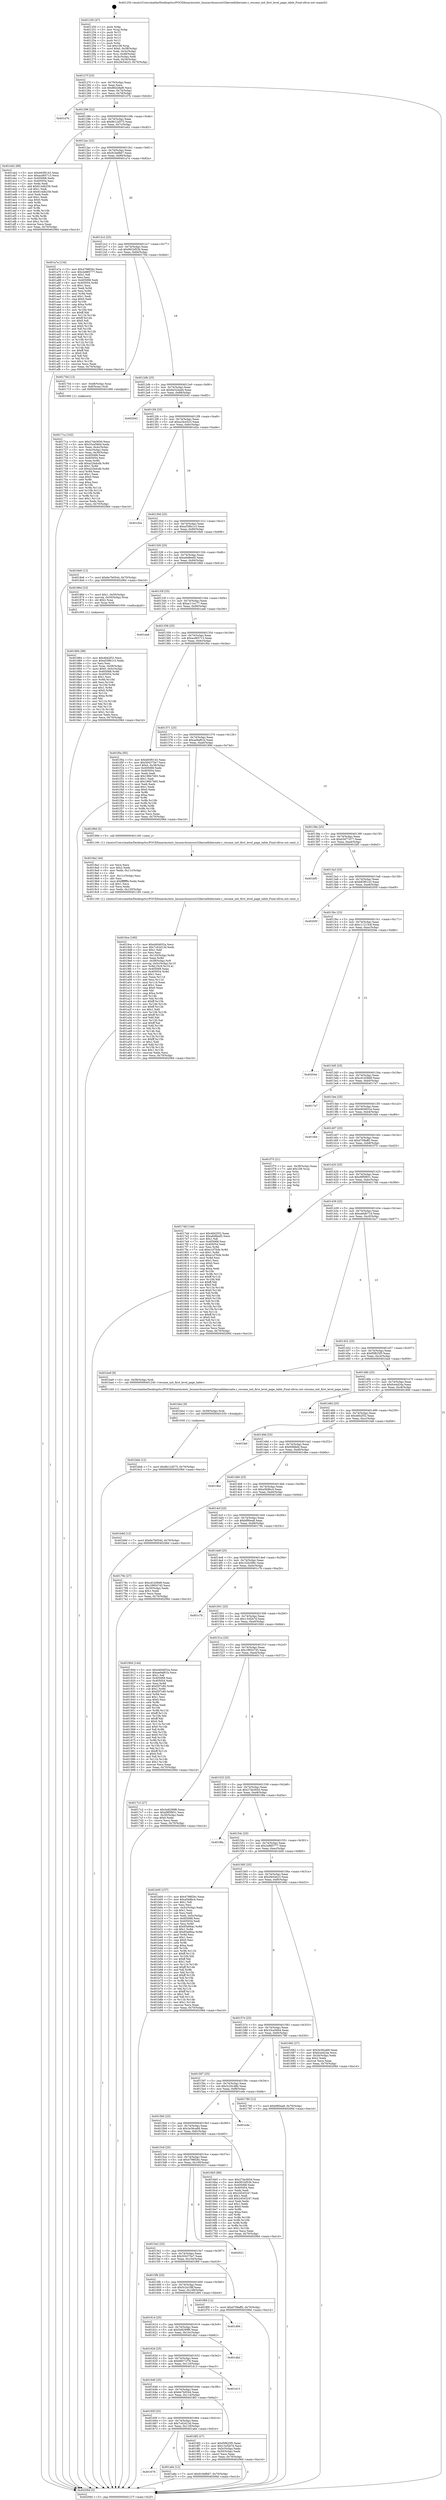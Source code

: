 digraph "0x401250" {
  label = "0x401250 (/mnt/c/Users/mathe/Desktop/tcc/POCII/binaries/extr_linuxarchunicore32kernelhibernate.c_resume_init_first_level_page_table_Final-ollvm.out::main(0))"
  labelloc = "t"
  node[shape=record]

  Entry [label="",width=0.3,height=0.3,shape=circle,fillcolor=black,style=filled]
  "0x40127f" [label="{
     0x40127f [23]\l
     | [instrs]\l
     &nbsp;&nbsp;0x40127f \<+3\>: mov -0x70(%rbp),%eax\l
     &nbsp;&nbsp;0x401282 \<+2\>: mov %eax,%ecx\l
     &nbsp;&nbsp;0x401284 \<+6\>: sub $0x86428af0,%ecx\l
     &nbsp;&nbsp;0x40128a \<+3\>: mov %eax,-0x74(%rbp)\l
     &nbsp;&nbsp;0x40128d \<+3\>: mov %ecx,-0x78(%rbp)\l
     &nbsp;&nbsp;0x401290 \<+6\>: je 0000000000401d7b \<main+0xb2b\>\l
  }"]
  "0x401d7b" [label="{
     0x401d7b\l
  }", style=dashed]
  "0x401296" [label="{
     0x401296 [22]\l
     | [instrs]\l
     &nbsp;&nbsp;0x401296 \<+5\>: jmp 000000000040129b \<main+0x4b\>\l
     &nbsp;&nbsp;0x40129b \<+3\>: mov -0x74(%rbp),%eax\l
     &nbsp;&nbsp;0x40129e \<+5\>: sub $0x8b12d575,%eax\l
     &nbsp;&nbsp;0x4012a3 \<+3\>: mov %eax,-0x7c(%rbp)\l
     &nbsp;&nbsp;0x4012a6 \<+6\>: je 0000000000401eb2 \<main+0xc62\>\l
  }"]
  Exit [label="",width=0.3,height=0.3,shape=circle,fillcolor=black,style=filled,peripheries=2]
  "0x401eb2" [label="{
     0x401eb2 [88]\l
     | [instrs]\l
     &nbsp;&nbsp;0x401eb2 \<+5\>: mov $0xb83f0143,%eax\l
     &nbsp;&nbsp;0x401eb7 \<+5\>: mov $0xacd65713,%ecx\l
     &nbsp;&nbsp;0x401ebc \<+7\>: mov 0x405068,%edx\l
     &nbsp;&nbsp;0x401ec3 \<+7\>: mov 0x405054,%esi\l
     &nbsp;&nbsp;0x401eca \<+2\>: mov %edx,%edi\l
     &nbsp;&nbsp;0x401ecc \<+6\>: add $0x614db258,%edi\l
     &nbsp;&nbsp;0x401ed2 \<+3\>: sub $0x1,%edi\l
     &nbsp;&nbsp;0x401ed5 \<+6\>: sub $0x614db258,%edi\l
     &nbsp;&nbsp;0x401edb \<+3\>: imul %edi,%edx\l
     &nbsp;&nbsp;0x401ede \<+3\>: and $0x1,%edx\l
     &nbsp;&nbsp;0x401ee1 \<+3\>: cmp $0x0,%edx\l
     &nbsp;&nbsp;0x401ee4 \<+4\>: sete %r8b\l
     &nbsp;&nbsp;0x401ee8 \<+3\>: cmp $0xa,%esi\l
     &nbsp;&nbsp;0x401eeb \<+4\>: setl %r9b\l
     &nbsp;&nbsp;0x401eef \<+3\>: mov %r8b,%r10b\l
     &nbsp;&nbsp;0x401ef2 \<+3\>: and %r9b,%r10b\l
     &nbsp;&nbsp;0x401ef5 \<+3\>: xor %r9b,%r8b\l
     &nbsp;&nbsp;0x401ef8 \<+3\>: or %r8b,%r10b\l
     &nbsp;&nbsp;0x401efb \<+4\>: test $0x1,%r10b\l
     &nbsp;&nbsp;0x401eff \<+3\>: cmovne %ecx,%eax\l
     &nbsp;&nbsp;0x401f02 \<+3\>: mov %eax,-0x70(%rbp)\l
     &nbsp;&nbsp;0x401f05 \<+5\>: jmp 000000000040206d \<main+0xe1d\>\l
  }"]
  "0x4012ac" [label="{
     0x4012ac [22]\l
     | [instrs]\l
     &nbsp;&nbsp;0x4012ac \<+5\>: jmp 00000000004012b1 \<main+0x61\>\l
     &nbsp;&nbsp;0x4012b1 \<+3\>: mov -0x74(%rbp),%eax\l
     &nbsp;&nbsp;0x4012b4 \<+5\>: sub $0x916efb67,%eax\l
     &nbsp;&nbsp;0x4012b9 \<+3\>: mov %eax,-0x80(%rbp)\l
     &nbsp;&nbsp;0x4012bc \<+6\>: je 0000000000401a7a \<main+0x82a\>\l
  }"]
  "0x401bbb" [label="{
     0x401bbb [12]\l
     | [instrs]\l
     &nbsp;&nbsp;0x401bbb \<+7\>: movl $0x8b12d575,-0x70(%rbp)\l
     &nbsp;&nbsp;0x401bc2 \<+5\>: jmp 000000000040206d \<main+0xe1d\>\l
  }"]
  "0x401a7a" [label="{
     0x401a7a [134]\l
     | [instrs]\l
     &nbsp;&nbsp;0x401a7a \<+5\>: mov $0x4798f26c,%eax\l
     &nbsp;&nbsp;0x401a7f \<+5\>: mov $0x2e885777,%ecx\l
     &nbsp;&nbsp;0x401a84 \<+2\>: mov $0x1,%dl\l
     &nbsp;&nbsp;0x401a86 \<+2\>: xor %esi,%esi\l
     &nbsp;&nbsp;0x401a88 \<+7\>: mov 0x405068,%edi\l
     &nbsp;&nbsp;0x401a8f \<+8\>: mov 0x405054,%r8d\l
     &nbsp;&nbsp;0x401a97 \<+3\>: sub $0x1,%esi\l
     &nbsp;&nbsp;0x401a9a \<+3\>: mov %edi,%r9d\l
     &nbsp;&nbsp;0x401a9d \<+3\>: add %esi,%r9d\l
     &nbsp;&nbsp;0x401aa0 \<+4\>: imul %r9d,%edi\l
     &nbsp;&nbsp;0x401aa4 \<+3\>: and $0x1,%edi\l
     &nbsp;&nbsp;0x401aa7 \<+3\>: cmp $0x0,%edi\l
     &nbsp;&nbsp;0x401aaa \<+4\>: sete %r10b\l
     &nbsp;&nbsp;0x401aae \<+4\>: cmp $0xa,%r8d\l
     &nbsp;&nbsp;0x401ab2 \<+4\>: setl %r11b\l
     &nbsp;&nbsp;0x401ab6 \<+3\>: mov %r10b,%bl\l
     &nbsp;&nbsp;0x401ab9 \<+3\>: xor $0xff,%bl\l
     &nbsp;&nbsp;0x401abc \<+3\>: mov %r11b,%r14b\l
     &nbsp;&nbsp;0x401abf \<+4\>: xor $0xff,%r14b\l
     &nbsp;&nbsp;0x401ac3 \<+3\>: xor $0x0,%dl\l
     &nbsp;&nbsp;0x401ac6 \<+3\>: mov %bl,%r15b\l
     &nbsp;&nbsp;0x401ac9 \<+4\>: and $0x0,%r15b\l
     &nbsp;&nbsp;0x401acd \<+3\>: and %dl,%r10b\l
     &nbsp;&nbsp;0x401ad0 \<+3\>: mov %r14b,%r12b\l
     &nbsp;&nbsp;0x401ad3 \<+4\>: and $0x0,%r12b\l
     &nbsp;&nbsp;0x401ad7 \<+3\>: and %dl,%r11b\l
     &nbsp;&nbsp;0x401ada \<+3\>: or %r10b,%r15b\l
     &nbsp;&nbsp;0x401add \<+3\>: or %r11b,%r12b\l
     &nbsp;&nbsp;0x401ae0 \<+3\>: xor %r12b,%r15b\l
     &nbsp;&nbsp;0x401ae3 \<+3\>: or %r14b,%bl\l
     &nbsp;&nbsp;0x401ae6 \<+3\>: xor $0xff,%bl\l
     &nbsp;&nbsp;0x401ae9 \<+3\>: or $0x0,%dl\l
     &nbsp;&nbsp;0x401aec \<+2\>: and %dl,%bl\l
     &nbsp;&nbsp;0x401aee \<+3\>: or %bl,%r15b\l
     &nbsp;&nbsp;0x401af1 \<+4\>: test $0x1,%r15b\l
     &nbsp;&nbsp;0x401af5 \<+3\>: cmovne %ecx,%eax\l
     &nbsp;&nbsp;0x401af8 \<+3\>: mov %eax,-0x70(%rbp)\l
     &nbsp;&nbsp;0x401afb \<+5\>: jmp 000000000040206d \<main+0xe1d\>\l
  }"]
  "0x4012c2" [label="{
     0x4012c2 [25]\l
     | [instrs]\l
     &nbsp;&nbsp;0x4012c2 \<+5\>: jmp 00000000004012c7 \<main+0x77\>\l
     &nbsp;&nbsp;0x4012c7 \<+3\>: mov -0x74(%rbp),%eax\l
     &nbsp;&nbsp;0x4012ca \<+5\>: sub $0x991bf53b,%eax\l
     &nbsp;&nbsp;0x4012cf \<+6\>: mov %eax,-0x84(%rbp)\l
     &nbsp;&nbsp;0x4012d5 \<+6\>: je 000000000040170d \<main+0x4bd\>\l
  }"]
  "0x401bb2" [label="{
     0x401bb2 [9]\l
     | [instrs]\l
     &nbsp;&nbsp;0x401bb2 \<+4\>: mov -0x58(%rbp),%rdi\l
     &nbsp;&nbsp;0x401bb6 \<+5\>: call 0000000000401030 \<free@plt\>\l
     | [calls]\l
     &nbsp;&nbsp;0x401030 \{1\} (unknown)\l
  }"]
  "0x40170d" [label="{
     0x40170d [13]\l
     | [instrs]\l
     &nbsp;&nbsp;0x40170d \<+4\>: mov -0x48(%rbp),%rax\l
     &nbsp;&nbsp;0x401711 \<+4\>: mov 0x8(%rax),%rdi\l
     &nbsp;&nbsp;0x401715 \<+5\>: call 0000000000401060 \<atoi@plt\>\l
     | [calls]\l
     &nbsp;&nbsp;0x401060 \{1\} (unknown)\l
  }"]
  "0x4012db" [label="{
     0x4012db [25]\l
     | [instrs]\l
     &nbsp;&nbsp;0x4012db \<+5\>: jmp 00000000004012e0 \<main+0x90\>\l
     &nbsp;&nbsp;0x4012e0 \<+3\>: mov -0x74(%rbp),%eax\l
     &nbsp;&nbsp;0x4012e3 \<+5\>: sub $0x9a324ad4,%eax\l
     &nbsp;&nbsp;0x4012e8 \<+6\>: mov %eax,-0x88(%rbp)\l
     &nbsp;&nbsp;0x4012ee \<+6\>: je 0000000000402042 \<main+0xdf2\>\l
  }"]
  "0x401678" [label="{
     0x401678\l
  }", style=dashed]
  "0x402042" [label="{
     0x402042\l
  }", style=dashed]
  "0x4012f4" [label="{
     0x4012f4 [25]\l
     | [instrs]\l
     &nbsp;&nbsp;0x4012f4 \<+5\>: jmp 00000000004012f9 \<main+0xa9\>\l
     &nbsp;&nbsp;0x4012f9 \<+3\>: mov -0x74(%rbp),%eax\l
     &nbsp;&nbsp;0x4012fc \<+5\>: sub $0xa24ce523,%eax\l
     &nbsp;&nbsp;0x401301 \<+6\>: mov %eax,-0x8c(%rbp)\l
     &nbsp;&nbsp;0x401307 \<+6\>: je 0000000000401d2e \<main+0xade\>\l
  }"]
  "0x401a6e" [label="{
     0x401a6e [12]\l
     | [instrs]\l
     &nbsp;&nbsp;0x401a6e \<+7\>: movl $0x916efb67,-0x70(%rbp)\l
     &nbsp;&nbsp;0x401a75 \<+5\>: jmp 000000000040206d \<main+0xe1d\>\l
  }"]
  "0x401d2e" [label="{
     0x401d2e\l
  }", style=dashed]
  "0x40130d" [label="{
     0x40130d [25]\l
     | [instrs]\l
     &nbsp;&nbsp;0x40130d \<+5\>: jmp 0000000000401312 \<main+0xc2\>\l
     &nbsp;&nbsp;0x401312 \<+3\>: mov -0x74(%rbp),%eax\l
     &nbsp;&nbsp;0x401315 \<+5\>: sub $0xa558b1c3,%eax\l
     &nbsp;&nbsp;0x40131a \<+6\>: mov %eax,-0x90(%rbp)\l
     &nbsp;&nbsp;0x401320 \<+6\>: je 00000000004018e6 \<main+0x696\>\l
  }"]
  "0x4019ce" [label="{
     0x4019ce [160]\l
     | [instrs]\l
     &nbsp;&nbsp;0x4019ce \<+5\>: mov $0xd404652a,%ecx\l
     &nbsp;&nbsp;0x4019d3 \<+5\>: mov $0x7c62d13d,%edx\l
     &nbsp;&nbsp;0x4019d8 \<+3\>: mov $0x1,%dil\l
     &nbsp;&nbsp;0x4019db \<+2\>: xor %esi,%esi\l
     &nbsp;&nbsp;0x4019dd \<+7\>: mov -0x120(%rbp),%r8d\l
     &nbsp;&nbsp;0x4019e4 \<+4\>: imul %eax,%r8d\l
     &nbsp;&nbsp;0x4019e8 \<+4\>: mov -0x58(%rbp),%r9\l
     &nbsp;&nbsp;0x4019ec \<+4\>: movslq -0x5c(%rbp),%r10\l
     &nbsp;&nbsp;0x4019f0 \<+4\>: mov %r8d,(%r9,%r10,4)\l
     &nbsp;&nbsp;0x4019f4 \<+7\>: mov 0x405068,%eax\l
     &nbsp;&nbsp;0x4019fb \<+8\>: mov 0x405054,%r8d\l
     &nbsp;&nbsp;0x401a03 \<+3\>: sub $0x1,%esi\l
     &nbsp;&nbsp;0x401a06 \<+3\>: mov %eax,%r11d\l
     &nbsp;&nbsp;0x401a09 \<+3\>: add %esi,%r11d\l
     &nbsp;&nbsp;0x401a0c \<+4\>: imul %r11d,%eax\l
     &nbsp;&nbsp;0x401a10 \<+3\>: and $0x1,%eax\l
     &nbsp;&nbsp;0x401a13 \<+3\>: cmp $0x0,%eax\l
     &nbsp;&nbsp;0x401a16 \<+3\>: sete %bl\l
     &nbsp;&nbsp;0x401a19 \<+4\>: cmp $0xa,%r8d\l
     &nbsp;&nbsp;0x401a1d \<+4\>: setl %r14b\l
     &nbsp;&nbsp;0x401a21 \<+3\>: mov %bl,%r15b\l
     &nbsp;&nbsp;0x401a24 \<+4\>: xor $0xff,%r15b\l
     &nbsp;&nbsp;0x401a28 \<+3\>: mov %r14b,%r12b\l
     &nbsp;&nbsp;0x401a2b \<+4\>: xor $0xff,%r12b\l
     &nbsp;&nbsp;0x401a2f \<+4\>: xor $0x1,%dil\l
     &nbsp;&nbsp;0x401a33 \<+3\>: mov %r15b,%r13b\l
     &nbsp;&nbsp;0x401a36 \<+4\>: and $0xff,%r13b\l
     &nbsp;&nbsp;0x401a3a \<+3\>: and %dil,%bl\l
     &nbsp;&nbsp;0x401a3d \<+3\>: mov %r12b,%al\l
     &nbsp;&nbsp;0x401a40 \<+2\>: and $0xff,%al\l
     &nbsp;&nbsp;0x401a42 \<+3\>: and %dil,%r14b\l
     &nbsp;&nbsp;0x401a45 \<+3\>: or %bl,%r13b\l
     &nbsp;&nbsp;0x401a48 \<+3\>: or %r14b,%al\l
     &nbsp;&nbsp;0x401a4b \<+3\>: xor %al,%r13b\l
     &nbsp;&nbsp;0x401a4e \<+3\>: or %r12b,%r15b\l
     &nbsp;&nbsp;0x401a51 \<+4\>: xor $0xff,%r15b\l
     &nbsp;&nbsp;0x401a55 \<+4\>: or $0x1,%dil\l
     &nbsp;&nbsp;0x401a59 \<+3\>: and %dil,%r15b\l
     &nbsp;&nbsp;0x401a5c \<+3\>: or %r15b,%r13b\l
     &nbsp;&nbsp;0x401a5f \<+4\>: test $0x1,%r13b\l
     &nbsp;&nbsp;0x401a63 \<+3\>: cmovne %edx,%ecx\l
     &nbsp;&nbsp;0x401a66 \<+3\>: mov %ecx,-0x70(%rbp)\l
     &nbsp;&nbsp;0x401a69 \<+5\>: jmp 000000000040206d \<main+0xe1d\>\l
  }"]
  "0x4018e6" [label="{
     0x4018e6 [12]\l
     | [instrs]\l
     &nbsp;&nbsp;0x4018e6 \<+7\>: movl $0x6e7b0544,-0x70(%rbp)\l
     &nbsp;&nbsp;0x4018ed \<+5\>: jmp 000000000040206d \<main+0xe1d\>\l
  }"]
  "0x401326" [label="{
     0x401326 [25]\l
     | [instrs]\l
     &nbsp;&nbsp;0x401326 \<+5\>: jmp 000000000040132b \<main+0xdb\>\l
     &nbsp;&nbsp;0x40132b \<+3\>: mov -0x74(%rbp),%eax\l
     &nbsp;&nbsp;0x40132e \<+5\>: sub $0xa6d8eef2,%eax\l
     &nbsp;&nbsp;0x401333 \<+6\>: mov %eax,-0x94(%rbp)\l
     &nbsp;&nbsp;0x401339 \<+6\>: je 000000000040186d \<main+0x61d\>\l
  }"]
  "0x4019a2" [label="{
     0x4019a2 [44]\l
     | [instrs]\l
     &nbsp;&nbsp;0x4019a2 \<+2\>: xor %ecx,%ecx\l
     &nbsp;&nbsp;0x4019a4 \<+5\>: mov $0x2,%edx\l
     &nbsp;&nbsp;0x4019a9 \<+6\>: mov %edx,-0x11c(%rbp)\l
     &nbsp;&nbsp;0x4019af \<+1\>: cltd\l
     &nbsp;&nbsp;0x4019b0 \<+6\>: mov -0x11c(%rbp),%esi\l
     &nbsp;&nbsp;0x4019b6 \<+2\>: idiv %esi\l
     &nbsp;&nbsp;0x4019b8 \<+6\>: imul $0xfffffffe,%edx,%edx\l
     &nbsp;&nbsp;0x4019be \<+3\>: sub $0x1,%ecx\l
     &nbsp;&nbsp;0x4019c1 \<+2\>: sub %ecx,%edx\l
     &nbsp;&nbsp;0x4019c3 \<+6\>: mov %edx,-0x120(%rbp)\l
     &nbsp;&nbsp;0x4019c9 \<+5\>: call 0000000000401160 \<next_i\>\l
     | [calls]\l
     &nbsp;&nbsp;0x401160 \{1\} (/mnt/c/Users/mathe/Desktop/tcc/POCII/binaries/extr_linuxarchunicore32kernelhibernate.c_resume_init_first_level_page_table_Final-ollvm.out::next_i)\l
  }"]
  "0x40186d" [label="{
     0x40186d [23]\l
     | [instrs]\l
     &nbsp;&nbsp;0x40186d \<+7\>: movl $0x1,-0x50(%rbp)\l
     &nbsp;&nbsp;0x401874 \<+4\>: movslq -0x50(%rbp),%rax\l
     &nbsp;&nbsp;0x401878 \<+4\>: shl $0x2,%rax\l
     &nbsp;&nbsp;0x40187c \<+3\>: mov %rax,%rdi\l
     &nbsp;&nbsp;0x40187f \<+5\>: call 0000000000401050 \<malloc@plt\>\l
     | [calls]\l
     &nbsp;&nbsp;0x401050 \{1\} (unknown)\l
  }"]
  "0x40133f" [label="{
     0x40133f [25]\l
     | [instrs]\l
     &nbsp;&nbsp;0x40133f \<+5\>: jmp 0000000000401344 \<main+0xf4\>\l
     &nbsp;&nbsp;0x401344 \<+3\>: mov -0x74(%rbp),%eax\l
     &nbsp;&nbsp;0x401347 \<+5\>: sub $0xac11e177,%eax\l
     &nbsp;&nbsp;0x40134c \<+6\>: mov %eax,-0x98(%rbp)\l
     &nbsp;&nbsp;0x401352 \<+6\>: je 0000000000401ea6 \<main+0xc56\>\l
  }"]
  "0x40165f" [label="{
     0x40165f [25]\l
     | [instrs]\l
     &nbsp;&nbsp;0x40165f \<+5\>: jmp 0000000000401664 \<main+0x414\>\l
     &nbsp;&nbsp;0x401664 \<+3\>: mov -0x74(%rbp),%eax\l
     &nbsp;&nbsp;0x401667 \<+5\>: sub $0x7c62d13d,%eax\l
     &nbsp;&nbsp;0x40166c \<+6\>: mov %eax,-0x118(%rbp)\l
     &nbsp;&nbsp;0x401672 \<+6\>: je 0000000000401a6e \<main+0x81e\>\l
  }"]
  "0x401ea6" [label="{
     0x401ea6\l
  }", style=dashed]
  "0x401358" [label="{
     0x401358 [25]\l
     | [instrs]\l
     &nbsp;&nbsp;0x401358 \<+5\>: jmp 000000000040135d \<main+0x10d\>\l
     &nbsp;&nbsp;0x40135d \<+3\>: mov -0x74(%rbp),%eax\l
     &nbsp;&nbsp;0x401360 \<+5\>: sub $0xacd65713,%eax\l
     &nbsp;&nbsp;0x401365 \<+6\>: mov %eax,-0x9c(%rbp)\l
     &nbsp;&nbsp;0x40136b \<+6\>: je 0000000000401f0a \<main+0xcba\>\l
  }"]
  "0x4018f2" [label="{
     0x4018f2 [27]\l
     | [instrs]\l
     &nbsp;&nbsp;0x4018f2 \<+5\>: mov $0xf5f825f5,%eax\l
     &nbsp;&nbsp;0x4018f7 \<+5\>: mov $0x13cf2b7d,%ecx\l
     &nbsp;&nbsp;0x4018fc \<+3\>: mov -0x5c(%rbp),%edx\l
     &nbsp;&nbsp;0x4018ff \<+3\>: cmp -0x50(%rbp),%edx\l
     &nbsp;&nbsp;0x401902 \<+3\>: cmovl %ecx,%eax\l
     &nbsp;&nbsp;0x401905 \<+3\>: mov %eax,-0x70(%rbp)\l
     &nbsp;&nbsp;0x401908 \<+5\>: jmp 000000000040206d \<main+0xe1d\>\l
  }"]
  "0x401f0a" [label="{
     0x401f0a [95]\l
     | [instrs]\l
     &nbsp;&nbsp;0x401f0a \<+5\>: mov $0xb83f0143,%eax\l
     &nbsp;&nbsp;0x401f0f \<+5\>: mov $0x504375e7,%ecx\l
     &nbsp;&nbsp;0x401f14 \<+7\>: movl $0x0,-0x38(%rbp)\l
     &nbsp;&nbsp;0x401f1b \<+7\>: mov 0x405068,%edx\l
     &nbsp;&nbsp;0x401f22 \<+7\>: mov 0x405054,%esi\l
     &nbsp;&nbsp;0x401f29 \<+2\>: mov %edx,%edi\l
     &nbsp;&nbsp;0x401f2b \<+6\>: add $0x196b7465,%edi\l
     &nbsp;&nbsp;0x401f31 \<+3\>: sub $0x1,%edi\l
     &nbsp;&nbsp;0x401f34 \<+6\>: sub $0x196b7465,%edi\l
     &nbsp;&nbsp;0x401f3a \<+3\>: imul %edi,%edx\l
     &nbsp;&nbsp;0x401f3d \<+3\>: and $0x1,%edx\l
     &nbsp;&nbsp;0x401f40 \<+3\>: cmp $0x0,%edx\l
     &nbsp;&nbsp;0x401f43 \<+4\>: sete %r8b\l
     &nbsp;&nbsp;0x401f47 \<+3\>: cmp $0xa,%esi\l
     &nbsp;&nbsp;0x401f4a \<+4\>: setl %r9b\l
     &nbsp;&nbsp;0x401f4e \<+3\>: mov %r8b,%r10b\l
     &nbsp;&nbsp;0x401f51 \<+3\>: and %r9b,%r10b\l
     &nbsp;&nbsp;0x401f54 \<+3\>: xor %r9b,%r8b\l
     &nbsp;&nbsp;0x401f57 \<+3\>: or %r8b,%r10b\l
     &nbsp;&nbsp;0x401f5a \<+4\>: test $0x1,%r10b\l
     &nbsp;&nbsp;0x401f5e \<+3\>: cmovne %ecx,%eax\l
     &nbsp;&nbsp;0x401f61 \<+3\>: mov %eax,-0x70(%rbp)\l
     &nbsp;&nbsp;0x401f64 \<+5\>: jmp 000000000040206d \<main+0xe1d\>\l
  }"]
  "0x401371" [label="{
     0x401371 [25]\l
     | [instrs]\l
     &nbsp;&nbsp;0x401371 \<+5\>: jmp 0000000000401376 \<main+0x126\>\l
     &nbsp;&nbsp;0x401376 \<+3\>: mov -0x74(%rbp),%eax\l
     &nbsp;&nbsp;0x401379 \<+5\>: sub $0xae9af61b,%eax\l
     &nbsp;&nbsp;0x40137e \<+6\>: mov %eax,-0xa0(%rbp)\l
     &nbsp;&nbsp;0x401384 \<+6\>: je 000000000040199d \<main+0x74d\>\l
  }"]
  "0x401646" [label="{
     0x401646 [25]\l
     | [instrs]\l
     &nbsp;&nbsp;0x401646 \<+5\>: jmp 000000000040164b \<main+0x3fb\>\l
     &nbsp;&nbsp;0x40164b \<+3\>: mov -0x74(%rbp),%eax\l
     &nbsp;&nbsp;0x40164e \<+5\>: sub $0x6e7b0544,%eax\l
     &nbsp;&nbsp;0x401653 \<+6\>: mov %eax,-0x114(%rbp)\l
     &nbsp;&nbsp;0x401659 \<+6\>: je 00000000004018f2 \<main+0x6a2\>\l
  }"]
  "0x40199d" [label="{
     0x40199d [5]\l
     | [instrs]\l
     &nbsp;&nbsp;0x40199d \<+5\>: call 0000000000401160 \<next_i\>\l
     | [calls]\l
     &nbsp;&nbsp;0x401160 \{1\} (/mnt/c/Users/mathe/Desktop/tcc/POCII/binaries/extr_linuxarchunicore32kernelhibernate.c_resume_init_first_level_page_table_Final-ollvm.out::next_i)\l
  }"]
  "0x40138a" [label="{
     0x40138a [25]\l
     | [instrs]\l
     &nbsp;&nbsp;0x40138a \<+5\>: jmp 000000000040138f \<main+0x13f\>\l
     &nbsp;&nbsp;0x40138f \<+3\>: mov -0x74(%rbp),%eax\l
     &nbsp;&nbsp;0x401392 \<+5\>: sub $0xb3d77d77,%eax\l
     &nbsp;&nbsp;0x401397 \<+6\>: mov %eax,-0xa4(%rbp)\l
     &nbsp;&nbsp;0x40139d \<+6\>: je 0000000000401bf5 \<main+0x9a5\>\l
  }"]
  "0x401d13" [label="{
     0x401d13\l
  }", style=dashed]
  "0x401bf5" [label="{
     0x401bf5\l
  }", style=dashed]
  "0x4013a3" [label="{
     0x4013a3 [25]\l
     | [instrs]\l
     &nbsp;&nbsp;0x4013a3 \<+5\>: jmp 00000000004013a8 \<main+0x158\>\l
     &nbsp;&nbsp;0x4013a8 \<+3\>: mov -0x74(%rbp),%eax\l
     &nbsp;&nbsp;0x4013ab \<+5\>: sub $0xb83f0143,%eax\l
     &nbsp;&nbsp;0x4013b0 \<+6\>: mov %eax,-0xa8(%rbp)\l
     &nbsp;&nbsp;0x4013b6 \<+6\>: je 000000000040205f \<main+0xe0f\>\l
  }"]
  "0x40162d" [label="{
     0x40162d [25]\l
     | [instrs]\l
     &nbsp;&nbsp;0x40162d \<+5\>: jmp 0000000000401632 \<main+0x3e2\>\l
     &nbsp;&nbsp;0x401632 \<+3\>: mov -0x74(%rbp),%eax\l
     &nbsp;&nbsp;0x401635 \<+5\>: sub $0x68071f76,%eax\l
     &nbsp;&nbsp;0x40163a \<+6\>: mov %eax,-0x110(%rbp)\l
     &nbsp;&nbsp;0x401640 \<+6\>: je 0000000000401d13 \<main+0xac3\>\l
  }"]
  "0x40205f" [label="{
     0x40205f\l
  }", style=dashed]
  "0x4013bc" [label="{
     0x4013bc [25]\l
     | [instrs]\l
     &nbsp;&nbsp;0x4013bc \<+5\>: jmp 00000000004013c1 \<main+0x171\>\l
     &nbsp;&nbsp;0x4013c1 \<+3\>: mov -0x74(%rbp),%eax\l
     &nbsp;&nbsp;0x4013c4 \<+5\>: sub $0xc11213c8,%eax\l
     &nbsp;&nbsp;0x4013c9 \<+6\>: mov %eax,-0xac(%rbp)\l
     &nbsp;&nbsp;0x4013cf \<+6\>: je 000000000040204e \<main+0xdfe\>\l
  }"]
  "0x401db2" [label="{
     0x401db2\l
  }", style=dashed]
  "0x40204e" [label="{
     0x40204e\l
  }", style=dashed]
  "0x4013d5" [label="{
     0x4013d5 [25]\l
     | [instrs]\l
     &nbsp;&nbsp;0x4013d5 \<+5\>: jmp 00000000004013da \<main+0x18a\>\l
     &nbsp;&nbsp;0x4013da \<+3\>: mov -0x74(%rbp),%eax\l
     &nbsp;&nbsp;0x4013dd \<+5\>: sub $0xcd1d38d9,%eax\l
     &nbsp;&nbsp;0x4013e2 \<+6\>: mov %eax,-0xb0(%rbp)\l
     &nbsp;&nbsp;0x4013e8 \<+6\>: je 00000000004017a7 \<main+0x557\>\l
  }"]
  "0x401614" [label="{
     0x401614 [25]\l
     | [instrs]\l
     &nbsp;&nbsp;0x401614 \<+5\>: jmp 0000000000401619 \<main+0x3c9\>\l
     &nbsp;&nbsp;0x401619 \<+3\>: mov -0x74(%rbp),%eax\l
     &nbsp;&nbsp;0x40161c \<+5\>: sub $0x5e8299f6,%eax\l
     &nbsp;&nbsp;0x401621 \<+6\>: mov %eax,-0x10c(%rbp)\l
     &nbsp;&nbsp;0x401627 \<+6\>: je 0000000000401db2 \<main+0xb62\>\l
  }"]
  "0x4017a7" [label="{
     0x4017a7\l
  }", style=dashed]
  "0x4013ee" [label="{
     0x4013ee [25]\l
     | [instrs]\l
     &nbsp;&nbsp;0x4013ee \<+5\>: jmp 00000000004013f3 \<main+0x1a3\>\l
     &nbsp;&nbsp;0x4013f3 \<+3\>: mov -0x74(%rbp),%eax\l
     &nbsp;&nbsp;0x4013f6 \<+5\>: sub $0xd404652a,%eax\l
     &nbsp;&nbsp;0x4013fb \<+6\>: mov %eax,-0xb4(%rbp)\l
     &nbsp;&nbsp;0x401401 \<+6\>: je 0000000000401fd4 \<main+0xd84\>\l
  }"]
  "0x401d94" [label="{
     0x401d94\l
  }", style=dashed]
  "0x401fd4" [label="{
     0x401fd4\l
  }", style=dashed]
  "0x401407" [label="{
     0x401407 [25]\l
     | [instrs]\l
     &nbsp;&nbsp;0x401407 \<+5\>: jmp 000000000040140c \<main+0x1bc\>\l
     &nbsp;&nbsp;0x40140c \<+3\>: mov -0x74(%rbp),%eax\l
     &nbsp;&nbsp;0x40140f \<+5\>: sub $0xd708aff2,%eax\l
     &nbsp;&nbsp;0x401414 \<+6\>: mov %eax,-0xb8(%rbp)\l
     &nbsp;&nbsp;0x40141a \<+6\>: je 0000000000401f75 \<main+0xd25\>\l
  }"]
  "0x4015fb" [label="{
     0x4015fb [25]\l
     | [instrs]\l
     &nbsp;&nbsp;0x4015fb \<+5\>: jmp 0000000000401600 \<main+0x3b0\>\l
     &nbsp;&nbsp;0x401600 \<+3\>: mov -0x74(%rbp),%eax\l
     &nbsp;&nbsp;0x401603 \<+5\>: sub $0x5c2e1f9f,%eax\l
     &nbsp;&nbsp;0x401608 \<+6\>: mov %eax,-0x108(%rbp)\l
     &nbsp;&nbsp;0x40160e \<+6\>: je 0000000000401d94 \<main+0xb44\>\l
  }"]
  "0x401f75" [label="{
     0x401f75 [21]\l
     | [instrs]\l
     &nbsp;&nbsp;0x401f75 \<+3\>: mov -0x38(%rbp),%eax\l
     &nbsp;&nbsp;0x401f78 \<+7\>: add $0x108,%rsp\l
     &nbsp;&nbsp;0x401f7f \<+1\>: pop %rbx\l
     &nbsp;&nbsp;0x401f80 \<+2\>: pop %r12\l
     &nbsp;&nbsp;0x401f82 \<+2\>: pop %r13\l
     &nbsp;&nbsp;0x401f84 \<+2\>: pop %r14\l
     &nbsp;&nbsp;0x401f86 \<+2\>: pop %r15\l
     &nbsp;&nbsp;0x401f88 \<+1\>: pop %rbp\l
     &nbsp;&nbsp;0x401f89 \<+1\>: ret\l
  }"]
  "0x401420" [label="{
     0x401420 [25]\l
     | [instrs]\l
     &nbsp;&nbsp;0x401420 \<+5\>: jmp 0000000000401425 \<main+0x1d5\>\l
     &nbsp;&nbsp;0x401425 \<+3\>: mov -0x74(%rbp),%eax\l
     &nbsp;&nbsp;0x401428 \<+5\>: sub $0xd9f5f931,%eax\l
     &nbsp;&nbsp;0x40142d \<+6\>: mov %eax,-0xbc(%rbp)\l
     &nbsp;&nbsp;0x401433 \<+6\>: je 00000000004017dd \<main+0x58d\>\l
  }"]
  "0x401f69" [label="{
     0x401f69 [12]\l
     | [instrs]\l
     &nbsp;&nbsp;0x401f69 \<+7\>: movl $0xd708aff2,-0x70(%rbp)\l
     &nbsp;&nbsp;0x401f70 \<+5\>: jmp 000000000040206d \<main+0xe1d\>\l
  }"]
  "0x4017dd" [label="{
     0x4017dd [144]\l
     | [instrs]\l
     &nbsp;&nbsp;0x4017dd \<+5\>: mov $0x4842f32,%eax\l
     &nbsp;&nbsp;0x4017e2 \<+5\>: mov $0xa6d8eef2,%ecx\l
     &nbsp;&nbsp;0x4017e7 \<+2\>: mov $0x1,%dl\l
     &nbsp;&nbsp;0x4017e9 \<+7\>: mov 0x405068,%esi\l
     &nbsp;&nbsp;0x4017f0 \<+7\>: mov 0x405054,%edi\l
     &nbsp;&nbsp;0x4017f7 \<+3\>: mov %esi,%r8d\l
     &nbsp;&nbsp;0x4017fa \<+7\>: sub $0xe1d7fcfe,%r8d\l
     &nbsp;&nbsp;0x401801 \<+4\>: sub $0x1,%r8d\l
     &nbsp;&nbsp;0x401805 \<+7\>: add $0xe1d7fcfe,%r8d\l
     &nbsp;&nbsp;0x40180c \<+4\>: imul %r8d,%esi\l
     &nbsp;&nbsp;0x401810 \<+3\>: and $0x1,%esi\l
     &nbsp;&nbsp;0x401813 \<+3\>: cmp $0x0,%esi\l
     &nbsp;&nbsp;0x401816 \<+4\>: sete %r9b\l
     &nbsp;&nbsp;0x40181a \<+3\>: cmp $0xa,%edi\l
     &nbsp;&nbsp;0x40181d \<+4\>: setl %r10b\l
     &nbsp;&nbsp;0x401821 \<+3\>: mov %r9b,%r11b\l
     &nbsp;&nbsp;0x401824 \<+4\>: xor $0xff,%r11b\l
     &nbsp;&nbsp;0x401828 \<+3\>: mov %r10b,%bl\l
     &nbsp;&nbsp;0x40182b \<+3\>: xor $0xff,%bl\l
     &nbsp;&nbsp;0x40182e \<+3\>: xor $0x0,%dl\l
     &nbsp;&nbsp;0x401831 \<+3\>: mov %r11b,%r14b\l
     &nbsp;&nbsp;0x401834 \<+4\>: and $0x0,%r14b\l
     &nbsp;&nbsp;0x401838 \<+3\>: and %dl,%r9b\l
     &nbsp;&nbsp;0x40183b \<+3\>: mov %bl,%r15b\l
     &nbsp;&nbsp;0x40183e \<+4\>: and $0x0,%r15b\l
     &nbsp;&nbsp;0x401842 \<+3\>: and %dl,%r10b\l
     &nbsp;&nbsp;0x401845 \<+3\>: or %r9b,%r14b\l
     &nbsp;&nbsp;0x401848 \<+3\>: or %r10b,%r15b\l
     &nbsp;&nbsp;0x40184b \<+3\>: xor %r15b,%r14b\l
     &nbsp;&nbsp;0x40184e \<+3\>: or %bl,%r11b\l
     &nbsp;&nbsp;0x401851 \<+4\>: xor $0xff,%r11b\l
     &nbsp;&nbsp;0x401855 \<+3\>: or $0x0,%dl\l
     &nbsp;&nbsp;0x401858 \<+3\>: and %dl,%r11b\l
     &nbsp;&nbsp;0x40185b \<+3\>: or %r11b,%r14b\l
     &nbsp;&nbsp;0x40185e \<+4\>: test $0x1,%r14b\l
     &nbsp;&nbsp;0x401862 \<+3\>: cmovne %ecx,%eax\l
     &nbsp;&nbsp;0x401865 \<+3\>: mov %eax,-0x70(%rbp)\l
     &nbsp;&nbsp;0x401868 \<+5\>: jmp 000000000040206d \<main+0xe1d\>\l
  }"]
  "0x401439" [label="{
     0x401439 [25]\l
     | [instrs]\l
     &nbsp;&nbsp;0x401439 \<+5\>: jmp 000000000040143e \<main+0x1ee\>\l
     &nbsp;&nbsp;0x40143e \<+3\>: mov -0x74(%rbp),%eax\l
     &nbsp;&nbsp;0x401441 \<+5\>: sub $0xea6db719,%eax\l
     &nbsp;&nbsp;0x401446 \<+6\>: mov %eax,-0xc0(%rbp)\l
     &nbsp;&nbsp;0x40144c \<+6\>: je 0000000000401bc7 \<main+0x977\>\l
  }"]
  "0x4015e2" [label="{
     0x4015e2 [25]\l
     | [instrs]\l
     &nbsp;&nbsp;0x4015e2 \<+5\>: jmp 00000000004015e7 \<main+0x397\>\l
     &nbsp;&nbsp;0x4015e7 \<+3\>: mov -0x74(%rbp),%eax\l
     &nbsp;&nbsp;0x4015ea \<+5\>: sub $0x504375e7,%eax\l
     &nbsp;&nbsp;0x4015ef \<+6\>: mov %eax,-0x104(%rbp)\l
     &nbsp;&nbsp;0x4015f5 \<+6\>: je 0000000000401f69 \<main+0xd19\>\l
  }"]
  "0x401bc7" [label="{
     0x401bc7\l
  }", style=dashed]
  "0x401452" [label="{
     0x401452 [25]\l
     | [instrs]\l
     &nbsp;&nbsp;0x401452 \<+5\>: jmp 0000000000401457 \<main+0x207\>\l
     &nbsp;&nbsp;0x401457 \<+3\>: mov -0x74(%rbp),%eax\l
     &nbsp;&nbsp;0x40145a \<+5\>: sub $0xf5f825f5,%eax\l
     &nbsp;&nbsp;0x40145f \<+6\>: mov %eax,-0xc4(%rbp)\l
     &nbsp;&nbsp;0x401465 \<+6\>: je 0000000000401ba9 \<main+0x959\>\l
  }"]
  "0x402021" [label="{
     0x402021\l
  }", style=dashed]
  "0x401ba9" [label="{
     0x401ba9 [9]\l
     | [instrs]\l
     &nbsp;&nbsp;0x401ba9 \<+4\>: mov -0x58(%rbp),%rdi\l
     &nbsp;&nbsp;0x401bad \<+5\>: call 0000000000401240 \<resume_init_first_level_page_table\>\l
     | [calls]\l
     &nbsp;&nbsp;0x401240 \{1\} (/mnt/c/Users/mathe/Desktop/tcc/POCII/binaries/extr_linuxarchunicore32kernelhibernate.c_resume_init_first_level_page_table_Final-ollvm.out::resume_init_first_level_page_table)\l
  }"]
  "0x40146b" [label="{
     0x40146b [25]\l
     | [instrs]\l
     &nbsp;&nbsp;0x40146b \<+5\>: jmp 0000000000401470 \<main+0x220\>\l
     &nbsp;&nbsp;0x401470 \<+3\>: mov -0x74(%rbp),%eax\l
     &nbsp;&nbsp;0x401473 \<+5\>: sub $0xfce4d24a,%eax\l
     &nbsp;&nbsp;0x401478 \<+6\>: mov %eax,-0xc8(%rbp)\l
     &nbsp;&nbsp;0x40147e \<+6\>: je 000000000040169d \<main+0x44d\>\l
  }"]
  "0x401884" [label="{
     0x401884 [98]\l
     | [instrs]\l
     &nbsp;&nbsp;0x401884 \<+5\>: mov $0x4842f32,%ecx\l
     &nbsp;&nbsp;0x401889 \<+5\>: mov $0xa558b1c3,%edx\l
     &nbsp;&nbsp;0x40188e \<+2\>: xor %esi,%esi\l
     &nbsp;&nbsp;0x401890 \<+4\>: mov %rax,-0x58(%rbp)\l
     &nbsp;&nbsp;0x401894 \<+7\>: movl $0x0,-0x5c(%rbp)\l
     &nbsp;&nbsp;0x40189b \<+8\>: mov 0x405068,%r8d\l
     &nbsp;&nbsp;0x4018a3 \<+8\>: mov 0x405054,%r9d\l
     &nbsp;&nbsp;0x4018ab \<+3\>: sub $0x1,%esi\l
     &nbsp;&nbsp;0x4018ae \<+3\>: mov %r8d,%r10d\l
     &nbsp;&nbsp;0x4018b1 \<+3\>: add %esi,%r10d\l
     &nbsp;&nbsp;0x4018b4 \<+4\>: imul %r10d,%r8d\l
     &nbsp;&nbsp;0x4018b8 \<+4\>: and $0x1,%r8d\l
     &nbsp;&nbsp;0x4018bc \<+4\>: cmp $0x0,%r8d\l
     &nbsp;&nbsp;0x4018c0 \<+4\>: sete %r11b\l
     &nbsp;&nbsp;0x4018c4 \<+4\>: cmp $0xa,%r9d\l
     &nbsp;&nbsp;0x4018c8 \<+3\>: setl %bl\l
     &nbsp;&nbsp;0x4018cb \<+3\>: mov %r11b,%r14b\l
     &nbsp;&nbsp;0x4018ce \<+3\>: and %bl,%r14b\l
     &nbsp;&nbsp;0x4018d1 \<+3\>: xor %bl,%r11b\l
     &nbsp;&nbsp;0x4018d4 \<+3\>: or %r11b,%r14b\l
     &nbsp;&nbsp;0x4018d7 \<+4\>: test $0x1,%r14b\l
     &nbsp;&nbsp;0x4018db \<+3\>: cmovne %edx,%ecx\l
     &nbsp;&nbsp;0x4018de \<+3\>: mov %ecx,-0x70(%rbp)\l
     &nbsp;&nbsp;0x4018e1 \<+5\>: jmp 000000000040206d \<main+0xe1d\>\l
  }"]
  "0x40169d" [label="{
     0x40169d\l
  }", style=dashed]
  "0x401484" [label="{
     0x401484 [25]\l
     | [instrs]\l
     &nbsp;&nbsp;0x401484 \<+5\>: jmp 0000000000401489 \<main+0x239\>\l
     &nbsp;&nbsp;0x401489 \<+3\>: mov -0x74(%rbp),%eax\l
     &nbsp;&nbsp;0x40148c \<+5\>: sub $0x4842f32,%eax\l
     &nbsp;&nbsp;0x401491 \<+6\>: mov %eax,-0xcc(%rbp)\l
     &nbsp;&nbsp;0x401497 \<+6\>: je 0000000000401fa6 \<main+0xd56\>\l
  }"]
  "0x40171a" [label="{
     0x40171a [102]\l
     | [instrs]\l
     &nbsp;&nbsp;0x40171a \<+5\>: mov $0x27de365d,%ecx\l
     &nbsp;&nbsp;0x40171f \<+5\>: mov $0x33ce5664,%edx\l
     &nbsp;&nbsp;0x401724 \<+3\>: mov %eax,-0x4c(%rbp)\l
     &nbsp;&nbsp;0x401727 \<+3\>: mov -0x4c(%rbp),%eax\l
     &nbsp;&nbsp;0x40172a \<+3\>: mov %eax,-0x30(%rbp)\l
     &nbsp;&nbsp;0x40172d \<+7\>: mov 0x405068,%eax\l
     &nbsp;&nbsp;0x401734 \<+7\>: mov 0x405054,%esi\l
     &nbsp;&nbsp;0x40173b \<+3\>: mov %eax,%r8d\l
     &nbsp;&nbsp;0x40173e \<+7\>: add $0xa22bdcdb,%r8d\l
     &nbsp;&nbsp;0x401745 \<+4\>: sub $0x1,%r8d\l
     &nbsp;&nbsp;0x401749 \<+7\>: sub $0xa22bdcdb,%r8d\l
     &nbsp;&nbsp;0x401750 \<+4\>: imul %r8d,%eax\l
     &nbsp;&nbsp;0x401754 \<+3\>: and $0x1,%eax\l
     &nbsp;&nbsp;0x401757 \<+3\>: cmp $0x0,%eax\l
     &nbsp;&nbsp;0x40175a \<+4\>: sete %r9b\l
     &nbsp;&nbsp;0x40175e \<+3\>: cmp $0xa,%esi\l
     &nbsp;&nbsp;0x401761 \<+4\>: setl %r10b\l
     &nbsp;&nbsp;0x401765 \<+3\>: mov %r9b,%r11b\l
     &nbsp;&nbsp;0x401768 \<+3\>: and %r10b,%r11b\l
     &nbsp;&nbsp;0x40176b \<+3\>: xor %r10b,%r9b\l
     &nbsp;&nbsp;0x40176e \<+3\>: or %r9b,%r11b\l
     &nbsp;&nbsp;0x401771 \<+4\>: test $0x1,%r11b\l
     &nbsp;&nbsp;0x401775 \<+3\>: cmovne %edx,%ecx\l
     &nbsp;&nbsp;0x401778 \<+3\>: mov %ecx,-0x70(%rbp)\l
     &nbsp;&nbsp;0x40177b \<+5\>: jmp 000000000040206d \<main+0xe1d\>\l
  }"]
  "0x401fa6" [label="{
     0x401fa6\l
  }", style=dashed]
  "0x40149d" [label="{
     0x40149d [25]\l
     | [instrs]\l
     &nbsp;&nbsp;0x40149d \<+5\>: jmp 00000000004014a2 \<main+0x252\>\l
     &nbsp;&nbsp;0x4014a2 \<+3\>: mov -0x74(%rbp),%eax\l
     &nbsp;&nbsp;0x4014a5 \<+5\>: sub $0x60fdbfd,%eax\l
     &nbsp;&nbsp;0x4014aa \<+6\>: mov %eax,-0xd0(%rbp)\l
     &nbsp;&nbsp;0x4014b0 \<+6\>: je 0000000000401dbe \<main+0xb6e\>\l
  }"]
  "0x4015c9" [label="{
     0x4015c9 [25]\l
     | [instrs]\l
     &nbsp;&nbsp;0x4015c9 \<+5\>: jmp 00000000004015ce \<main+0x37e\>\l
     &nbsp;&nbsp;0x4015ce \<+3\>: mov -0x74(%rbp),%eax\l
     &nbsp;&nbsp;0x4015d1 \<+5\>: sub $0x4798f26c,%eax\l
     &nbsp;&nbsp;0x4015d6 \<+6\>: mov %eax,-0x100(%rbp)\l
     &nbsp;&nbsp;0x4015dc \<+6\>: je 0000000000402021 \<main+0xdd1\>\l
  }"]
  "0x401dbe" [label="{
     0x401dbe\l
  }", style=dashed]
  "0x4014b6" [label="{
     0x4014b6 [25]\l
     | [instrs]\l
     &nbsp;&nbsp;0x4014b6 \<+5\>: jmp 00000000004014bb \<main+0x26b\>\l
     &nbsp;&nbsp;0x4014bb \<+3\>: mov -0x74(%rbp),%eax\l
     &nbsp;&nbsp;0x4014be \<+5\>: sub $0xa5b9bc4,%eax\l
     &nbsp;&nbsp;0x4014c3 \<+6\>: mov %eax,-0xd4(%rbp)\l
     &nbsp;&nbsp;0x4014c9 \<+6\>: je 0000000000401b9d \<main+0x94d\>\l
  }"]
  "0x4016b5" [label="{
     0x4016b5 [88]\l
     | [instrs]\l
     &nbsp;&nbsp;0x4016b5 \<+5\>: mov $0x27de365d,%eax\l
     &nbsp;&nbsp;0x4016ba \<+5\>: mov $0x991bf53b,%ecx\l
     &nbsp;&nbsp;0x4016bf \<+7\>: mov 0x405068,%edx\l
     &nbsp;&nbsp;0x4016c6 \<+7\>: mov 0x405054,%esi\l
     &nbsp;&nbsp;0x4016cd \<+2\>: mov %edx,%edi\l
     &nbsp;&nbsp;0x4016cf \<+6\>: sub $0x24545247,%edi\l
     &nbsp;&nbsp;0x4016d5 \<+3\>: sub $0x1,%edi\l
     &nbsp;&nbsp;0x4016d8 \<+6\>: add $0x24545247,%edi\l
     &nbsp;&nbsp;0x4016de \<+3\>: imul %edi,%edx\l
     &nbsp;&nbsp;0x4016e1 \<+3\>: and $0x1,%edx\l
     &nbsp;&nbsp;0x4016e4 \<+3\>: cmp $0x0,%edx\l
     &nbsp;&nbsp;0x4016e7 \<+4\>: sete %r8b\l
     &nbsp;&nbsp;0x4016eb \<+3\>: cmp $0xa,%esi\l
     &nbsp;&nbsp;0x4016ee \<+4\>: setl %r9b\l
     &nbsp;&nbsp;0x4016f2 \<+3\>: mov %r8b,%r10b\l
     &nbsp;&nbsp;0x4016f5 \<+3\>: and %r9b,%r10b\l
     &nbsp;&nbsp;0x4016f8 \<+3\>: xor %r9b,%r8b\l
     &nbsp;&nbsp;0x4016fb \<+3\>: or %r8b,%r10b\l
     &nbsp;&nbsp;0x4016fe \<+4\>: test $0x1,%r10b\l
     &nbsp;&nbsp;0x401702 \<+3\>: cmovne %ecx,%eax\l
     &nbsp;&nbsp;0x401705 \<+3\>: mov %eax,-0x70(%rbp)\l
     &nbsp;&nbsp;0x401708 \<+5\>: jmp 000000000040206d \<main+0xe1d\>\l
  }"]
  "0x401b9d" [label="{
     0x401b9d [12]\l
     | [instrs]\l
     &nbsp;&nbsp;0x401b9d \<+7\>: movl $0x6e7b0544,-0x70(%rbp)\l
     &nbsp;&nbsp;0x401ba4 \<+5\>: jmp 000000000040206d \<main+0xe1d\>\l
  }"]
  "0x4014cf" [label="{
     0x4014cf [25]\l
     | [instrs]\l
     &nbsp;&nbsp;0x4014cf \<+5\>: jmp 00000000004014d4 \<main+0x284\>\l
     &nbsp;&nbsp;0x4014d4 \<+3\>: mov -0x74(%rbp),%eax\l
     &nbsp;&nbsp;0x4014d7 \<+5\>: sub $0xbf90ea8,%eax\l
     &nbsp;&nbsp;0x4014dc \<+6\>: mov %eax,-0xd8(%rbp)\l
     &nbsp;&nbsp;0x4014e2 \<+6\>: je 000000000040178c \<main+0x53c\>\l
  }"]
  "0x4015b0" [label="{
     0x4015b0 [25]\l
     | [instrs]\l
     &nbsp;&nbsp;0x4015b0 \<+5\>: jmp 00000000004015b5 \<main+0x365\>\l
     &nbsp;&nbsp;0x4015b5 \<+3\>: mov -0x74(%rbp),%eax\l
     &nbsp;&nbsp;0x4015b8 \<+5\>: sub $0x3e36ca68,%eax\l
     &nbsp;&nbsp;0x4015bd \<+6\>: mov %eax,-0xfc(%rbp)\l
     &nbsp;&nbsp;0x4015c3 \<+6\>: je 00000000004016b5 \<main+0x465\>\l
  }"]
  "0x40178c" [label="{
     0x40178c [27]\l
     | [instrs]\l
     &nbsp;&nbsp;0x40178c \<+5\>: mov $0xcd1d38d9,%eax\l
     &nbsp;&nbsp;0x401791 \<+5\>: mov $0x18954745,%ecx\l
     &nbsp;&nbsp;0x401796 \<+3\>: mov -0x30(%rbp),%edx\l
     &nbsp;&nbsp;0x401799 \<+3\>: cmp $0x1,%edx\l
     &nbsp;&nbsp;0x40179c \<+3\>: cmovl %ecx,%eax\l
     &nbsp;&nbsp;0x40179f \<+3\>: mov %eax,-0x70(%rbp)\l
     &nbsp;&nbsp;0x4017a2 \<+5\>: jmp 000000000040206d \<main+0xe1d\>\l
  }"]
  "0x4014e8" [label="{
     0x4014e8 [25]\l
     | [instrs]\l
     &nbsp;&nbsp;0x4014e8 \<+5\>: jmp 00000000004014ed \<main+0x29d\>\l
     &nbsp;&nbsp;0x4014ed \<+3\>: mov -0x74(%rbp),%eax\l
     &nbsp;&nbsp;0x4014f0 \<+5\>: sub $0x102b396c,%eax\l
     &nbsp;&nbsp;0x4014f5 \<+6\>: mov %eax,-0xdc(%rbp)\l
     &nbsp;&nbsp;0x4014fb \<+6\>: je 0000000000401c7b \<main+0xa2b\>\l
  }"]
  "0x401e4e" [label="{
     0x401e4e\l
  }", style=dashed]
  "0x401c7b" [label="{
     0x401c7b\l
  }", style=dashed]
  "0x401501" [label="{
     0x401501 [25]\l
     | [instrs]\l
     &nbsp;&nbsp;0x401501 \<+5\>: jmp 0000000000401506 \<main+0x2b6\>\l
     &nbsp;&nbsp;0x401506 \<+3\>: mov -0x74(%rbp),%eax\l
     &nbsp;&nbsp;0x401509 \<+5\>: sub $0x13cf2b7d,%eax\l
     &nbsp;&nbsp;0x40150e \<+6\>: mov %eax,-0xe0(%rbp)\l
     &nbsp;&nbsp;0x401514 \<+6\>: je 000000000040190d \<main+0x6bd\>\l
  }"]
  "0x401597" [label="{
     0x401597 [25]\l
     | [instrs]\l
     &nbsp;&nbsp;0x401597 \<+5\>: jmp 000000000040159c \<main+0x34c\>\l
     &nbsp;&nbsp;0x40159c \<+3\>: mov -0x74(%rbp),%eax\l
     &nbsp;&nbsp;0x40159f \<+5\>: sub $0x3c20c48b,%eax\l
     &nbsp;&nbsp;0x4015a4 \<+6\>: mov %eax,-0xf8(%rbp)\l
     &nbsp;&nbsp;0x4015aa \<+6\>: je 0000000000401e4e \<main+0xbfe\>\l
  }"]
  "0x40190d" [label="{
     0x40190d [144]\l
     | [instrs]\l
     &nbsp;&nbsp;0x40190d \<+5\>: mov $0xd404652a,%eax\l
     &nbsp;&nbsp;0x401912 \<+5\>: mov $0xae9af61b,%ecx\l
     &nbsp;&nbsp;0x401917 \<+2\>: mov $0x1,%dl\l
     &nbsp;&nbsp;0x401919 \<+7\>: mov 0x405068,%esi\l
     &nbsp;&nbsp;0x401920 \<+7\>: mov 0x405054,%edi\l
     &nbsp;&nbsp;0x401927 \<+3\>: mov %esi,%r8d\l
     &nbsp;&nbsp;0x40192a \<+7\>: add $0xf2f7c60,%r8d\l
     &nbsp;&nbsp;0x401931 \<+4\>: sub $0x1,%r8d\l
     &nbsp;&nbsp;0x401935 \<+7\>: sub $0xf2f7c60,%r8d\l
     &nbsp;&nbsp;0x40193c \<+4\>: imul %r8d,%esi\l
     &nbsp;&nbsp;0x401940 \<+3\>: and $0x1,%esi\l
     &nbsp;&nbsp;0x401943 \<+3\>: cmp $0x0,%esi\l
     &nbsp;&nbsp;0x401946 \<+4\>: sete %r9b\l
     &nbsp;&nbsp;0x40194a \<+3\>: cmp $0xa,%edi\l
     &nbsp;&nbsp;0x40194d \<+4\>: setl %r10b\l
     &nbsp;&nbsp;0x401951 \<+3\>: mov %r9b,%r11b\l
     &nbsp;&nbsp;0x401954 \<+4\>: xor $0xff,%r11b\l
     &nbsp;&nbsp;0x401958 \<+3\>: mov %r10b,%bl\l
     &nbsp;&nbsp;0x40195b \<+3\>: xor $0xff,%bl\l
     &nbsp;&nbsp;0x40195e \<+3\>: xor $0x0,%dl\l
     &nbsp;&nbsp;0x401961 \<+3\>: mov %r11b,%r14b\l
     &nbsp;&nbsp;0x401964 \<+4\>: and $0x0,%r14b\l
     &nbsp;&nbsp;0x401968 \<+3\>: and %dl,%r9b\l
     &nbsp;&nbsp;0x40196b \<+3\>: mov %bl,%r15b\l
     &nbsp;&nbsp;0x40196e \<+4\>: and $0x0,%r15b\l
     &nbsp;&nbsp;0x401972 \<+3\>: and %dl,%r10b\l
     &nbsp;&nbsp;0x401975 \<+3\>: or %r9b,%r14b\l
     &nbsp;&nbsp;0x401978 \<+3\>: or %r10b,%r15b\l
     &nbsp;&nbsp;0x40197b \<+3\>: xor %r15b,%r14b\l
     &nbsp;&nbsp;0x40197e \<+3\>: or %bl,%r11b\l
     &nbsp;&nbsp;0x401981 \<+4\>: xor $0xff,%r11b\l
     &nbsp;&nbsp;0x401985 \<+3\>: or $0x0,%dl\l
     &nbsp;&nbsp;0x401988 \<+3\>: and %dl,%r11b\l
     &nbsp;&nbsp;0x40198b \<+3\>: or %r11b,%r14b\l
     &nbsp;&nbsp;0x40198e \<+4\>: test $0x1,%r14b\l
     &nbsp;&nbsp;0x401992 \<+3\>: cmovne %ecx,%eax\l
     &nbsp;&nbsp;0x401995 \<+3\>: mov %eax,-0x70(%rbp)\l
     &nbsp;&nbsp;0x401998 \<+5\>: jmp 000000000040206d \<main+0xe1d\>\l
  }"]
  "0x40151a" [label="{
     0x40151a [25]\l
     | [instrs]\l
     &nbsp;&nbsp;0x40151a \<+5\>: jmp 000000000040151f \<main+0x2cf\>\l
     &nbsp;&nbsp;0x40151f \<+3\>: mov -0x74(%rbp),%eax\l
     &nbsp;&nbsp;0x401522 \<+5\>: sub $0x18954745,%eax\l
     &nbsp;&nbsp;0x401527 \<+6\>: mov %eax,-0xe4(%rbp)\l
     &nbsp;&nbsp;0x40152d \<+6\>: je 00000000004017c2 \<main+0x572\>\l
  }"]
  "0x401780" [label="{
     0x401780 [12]\l
     | [instrs]\l
     &nbsp;&nbsp;0x401780 \<+7\>: movl $0xbf90ea8,-0x70(%rbp)\l
     &nbsp;&nbsp;0x401787 \<+5\>: jmp 000000000040206d \<main+0xe1d\>\l
  }"]
  "0x4017c2" [label="{
     0x4017c2 [27]\l
     | [instrs]\l
     &nbsp;&nbsp;0x4017c2 \<+5\>: mov $0x5e8299f6,%eax\l
     &nbsp;&nbsp;0x4017c7 \<+5\>: mov $0xd9f5f931,%ecx\l
     &nbsp;&nbsp;0x4017cc \<+3\>: mov -0x30(%rbp),%edx\l
     &nbsp;&nbsp;0x4017cf \<+3\>: cmp $0x0,%edx\l
     &nbsp;&nbsp;0x4017d2 \<+3\>: cmove %ecx,%eax\l
     &nbsp;&nbsp;0x4017d5 \<+3\>: mov %eax,-0x70(%rbp)\l
     &nbsp;&nbsp;0x4017d8 \<+5\>: jmp 000000000040206d \<main+0xe1d\>\l
  }"]
  "0x401533" [label="{
     0x401533 [25]\l
     | [instrs]\l
     &nbsp;&nbsp;0x401533 \<+5\>: jmp 0000000000401538 \<main+0x2e8\>\l
     &nbsp;&nbsp;0x401538 \<+3\>: mov -0x74(%rbp),%eax\l
     &nbsp;&nbsp;0x40153b \<+5\>: sub $0x27de365d,%eax\l
     &nbsp;&nbsp;0x401540 \<+6\>: mov %eax,-0xe8(%rbp)\l
     &nbsp;&nbsp;0x401546 \<+6\>: je 0000000000401f8a \<main+0xd3a\>\l
  }"]
  "0x401250" [label="{
     0x401250 [47]\l
     | [instrs]\l
     &nbsp;&nbsp;0x401250 \<+1\>: push %rbp\l
     &nbsp;&nbsp;0x401251 \<+3\>: mov %rsp,%rbp\l
     &nbsp;&nbsp;0x401254 \<+2\>: push %r15\l
     &nbsp;&nbsp;0x401256 \<+2\>: push %r14\l
     &nbsp;&nbsp;0x401258 \<+2\>: push %r13\l
     &nbsp;&nbsp;0x40125a \<+2\>: push %r12\l
     &nbsp;&nbsp;0x40125c \<+1\>: push %rbx\l
     &nbsp;&nbsp;0x40125d \<+7\>: sub $0x108,%rsp\l
     &nbsp;&nbsp;0x401264 \<+7\>: movl $0x0,-0x38(%rbp)\l
     &nbsp;&nbsp;0x40126b \<+3\>: mov %edi,-0x3c(%rbp)\l
     &nbsp;&nbsp;0x40126e \<+4\>: mov %rsi,-0x48(%rbp)\l
     &nbsp;&nbsp;0x401272 \<+3\>: mov -0x3c(%rbp),%edi\l
     &nbsp;&nbsp;0x401275 \<+3\>: mov %edi,-0x34(%rbp)\l
     &nbsp;&nbsp;0x401278 \<+7\>: movl $0x2fe54e23,-0x70(%rbp)\l
  }"]
  "0x401f8a" [label="{
     0x401f8a\l
  }", style=dashed]
  "0x40154c" [label="{
     0x40154c [25]\l
     | [instrs]\l
     &nbsp;&nbsp;0x40154c \<+5\>: jmp 0000000000401551 \<main+0x301\>\l
     &nbsp;&nbsp;0x401551 \<+3\>: mov -0x74(%rbp),%eax\l
     &nbsp;&nbsp;0x401554 \<+5\>: sub $0x2e885777,%eax\l
     &nbsp;&nbsp;0x401559 \<+6\>: mov %eax,-0xec(%rbp)\l
     &nbsp;&nbsp;0x40155f \<+6\>: je 0000000000401b00 \<main+0x8b0\>\l
  }"]
  "0x40206d" [label="{
     0x40206d [5]\l
     | [instrs]\l
     &nbsp;&nbsp;0x40206d \<+5\>: jmp 000000000040127f \<main+0x2f\>\l
  }"]
  "0x401b00" [label="{
     0x401b00 [157]\l
     | [instrs]\l
     &nbsp;&nbsp;0x401b00 \<+5\>: mov $0x4798f26c,%eax\l
     &nbsp;&nbsp;0x401b05 \<+5\>: mov $0xa5b9bc4,%ecx\l
     &nbsp;&nbsp;0x401b0a \<+2\>: mov $0x1,%dl\l
     &nbsp;&nbsp;0x401b0c \<+2\>: xor %esi,%esi\l
     &nbsp;&nbsp;0x401b0e \<+3\>: mov -0x5c(%rbp),%edi\l
     &nbsp;&nbsp;0x401b11 \<+3\>: sub $0x1,%esi\l
     &nbsp;&nbsp;0x401b14 \<+2\>: sub %esi,%edi\l
     &nbsp;&nbsp;0x401b16 \<+3\>: mov %edi,-0x5c(%rbp)\l
     &nbsp;&nbsp;0x401b19 \<+7\>: mov 0x405068,%esi\l
     &nbsp;&nbsp;0x401b20 \<+7\>: mov 0x405054,%edi\l
     &nbsp;&nbsp;0x401b27 \<+3\>: mov %esi,%r8d\l
     &nbsp;&nbsp;0x401b2a \<+7\>: sub $0x95a66ac,%r8d\l
     &nbsp;&nbsp;0x401b31 \<+4\>: sub $0x1,%r8d\l
     &nbsp;&nbsp;0x401b35 \<+7\>: add $0x95a66ac,%r8d\l
     &nbsp;&nbsp;0x401b3c \<+4\>: imul %r8d,%esi\l
     &nbsp;&nbsp;0x401b40 \<+3\>: and $0x1,%esi\l
     &nbsp;&nbsp;0x401b43 \<+3\>: cmp $0x0,%esi\l
     &nbsp;&nbsp;0x401b46 \<+4\>: sete %r9b\l
     &nbsp;&nbsp;0x401b4a \<+3\>: cmp $0xa,%edi\l
     &nbsp;&nbsp;0x401b4d \<+4\>: setl %r10b\l
     &nbsp;&nbsp;0x401b51 \<+3\>: mov %r9b,%r11b\l
     &nbsp;&nbsp;0x401b54 \<+4\>: xor $0xff,%r11b\l
     &nbsp;&nbsp;0x401b58 \<+3\>: mov %r10b,%bl\l
     &nbsp;&nbsp;0x401b5b \<+3\>: xor $0xff,%bl\l
     &nbsp;&nbsp;0x401b5e \<+3\>: xor $0x1,%dl\l
     &nbsp;&nbsp;0x401b61 \<+3\>: mov %r11b,%r14b\l
     &nbsp;&nbsp;0x401b64 \<+4\>: and $0xff,%r14b\l
     &nbsp;&nbsp;0x401b68 \<+3\>: and %dl,%r9b\l
     &nbsp;&nbsp;0x401b6b \<+3\>: mov %bl,%r15b\l
     &nbsp;&nbsp;0x401b6e \<+4\>: and $0xff,%r15b\l
     &nbsp;&nbsp;0x401b72 \<+3\>: and %dl,%r10b\l
     &nbsp;&nbsp;0x401b75 \<+3\>: or %r9b,%r14b\l
     &nbsp;&nbsp;0x401b78 \<+3\>: or %r10b,%r15b\l
     &nbsp;&nbsp;0x401b7b \<+3\>: xor %r15b,%r14b\l
     &nbsp;&nbsp;0x401b7e \<+3\>: or %bl,%r11b\l
     &nbsp;&nbsp;0x401b81 \<+4\>: xor $0xff,%r11b\l
     &nbsp;&nbsp;0x401b85 \<+3\>: or $0x1,%dl\l
     &nbsp;&nbsp;0x401b88 \<+3\>: and %dl,%r11b\l
     &nbsp;&nbsp;0x401b8b \<+3\>: or %r11b,%r14b\l
     &nbsp;&nbsp;0x401b8e \<+4\>: test $0x1,%r14b\l
     &nbsp;&nbsp;0x401b92 \<+3\>: cmovne %ecx,%eax\l
     &nbsp;&nbsp;0x401b95 \<+3\>: mov %eax,-0x70(%rbp)\l
     &nbsp;&nbsp;0x401b98 \<+5\>: jmp 000000000040206d \<main+0xe1d\>\l
  }"]
  "0x401565" [label="{
     0x401565 [25]\l
     | [instrs]\l
     &nbsp;&nbsp;0x401565 \<+5\>: jmp 000000000040156a \<main+0x31a\>\l
     &nbsp;&nbsp;0x40156a \<+3\>: mov -0x74(%rbp),%eax\l
     &nbsp;&nbsp;0x40156d \<+5\>: sub $0x2fe54e23,%eax\l
     &nbsp;&nbsp;0x401572 \<+6\>: mov %eax,-0xf0(%rbp)\l
     &nbsp;&nbsp;0x401578 \<+6\>: je 0000000000401682 \<main+0x432\>\l
  }"]
  "0x40157e" [label="{
     0x40157e [25]\l
     | [instrs]\l
     &nbsp;&nbsp;0x40157e \<+5\>: jmp 0000000000401583 \<main+0x333\>\l
     &nbsp;&nbsp;0x401583 \<+3\>: mov -0x74(%rbp),%eax\l
     &nbsp;&nbsp;0x401586 \<+5\>: sub $0x33ce5664,%eax\l
     &nbsp;&nbsp;0x40158b \<+6\>: mov %eax,-0xf4(%rbp)\l
     &nbsp;&nbsp;0x401591 \<+6\>: je 0000000000401780 \<main+0x530\>\l
  }"]
  "0x401682" [label="{
     0x401682 [27]\l
     | [instrs]\l
     &nbsp;&nbsp;0x401682 \<+5\>: mov $0x3e36ca68,%eax\l
     &nbsp;&nbsp;0x401687 \<+5\>: mov $0xfce4d24a,%ecx\l
     &nbsp;&nbsp;0x40168c \<+3\>: mov -0x34(%rbp),%edx\l
     &nbsp;&nbsp;0x40168f \<+3\>: cmp $0x2,%edx\l
     &nbsp;&nbsp;0x401692 \<+3\>: cmovne %ecx,%eax\l
     &nbsp;&nbsp;0x401695 \<+3\>: mov %eax,-0x70(%rbp)\l
     &nbsp;&nbsp;0x401698 \<+5\>: jmp 000000000040206d \<main+0xe1d\>\l
  }"]
  Entry -> "0x401250" [label=" 1"]
  "0x40127f" -> "0x401d7b" [label=" 0"]
  "0x40127f" -> "0x401296" [label=" 22"]
  "0x401f75" -> Exit [label=" 1"]
  "0x401296" -> "0x401eb2" [label=" 1"]
  "0x401296" -> "0x4012ac" [label=" 21"]
  "0x401f69" -> "0x40206d" [label=" 1"]
  "0x4012ac" -> "0x401a7a" [label=" 1"]
  "0x4012ac" -> "0x4012c2" [label=" 20"]
  "0x401f0a" -> "0x40206d" [label=" 1"]
  "0x4012c2" -> "0x40170d" [label=" 1"]
  "0x4012c2" -> "0x4012db" [label=" 19"]
  "0x401eb2" -> "0x40206d" [label=" 1"]
  "0x4012db" -> "0x402042" [label=" 0"]
  "0x4012db" -> "0x4012f4" [label=" 19"]
  "0x401bbb" -> "0x40206d" [label=" 1"]
  "0x4012f4" -> "0x401d2e" [label=" 0"]
  "0x4012f4" -> "0x40130d" [label=" 19"]
  "0x401bb2" -> "0x401bbb" [label=" 1"]
  "0x40130d" -> "0x4018e6" [label=" 1"]
  "0x40130d" -> "0x401326" [label=" 18"]
  "0x401b9d" -> "0x40206d" [label=" 1"]
  "0x401326" -> "0x40186d" [label=" 1"]
  "0x401326" -> "0x40133f" [label=" 17"]
  "0x401b00" -> "0x40206d" [label=" 1"]
  "0x40133f" -> "0x401ea6" [label=" 0"]
  "0x40133f" -> "0x401358" [label=" 17"]
  "0x401a7a" -> "0x40206d" [label=" 1"]
  "0x401358" -> "0x401f0a" [label=" 1"]
  "0x401358" -> "0x401371" [label=" 16"]
  "0x401a6e" -> "0x40206d" [label=" 1"]
  "0x401371" -> "0x40199d" [label=" 1"]
  "0x401371" -> "0x40138a" [label=" 15"]
  "0x40165f" -> "0x401a6e" [label=" 1"]
  "0x40138a" -> "0x401bf5" [label=" 0"]
  "0x40138a" -> "0x4013a3" [label=" 15"]
  "0x401ba9" -> "0x401bb2" [label=" 1"]
  "0x4013a3" -> "0x40205f" [label=" 0"]
  "0x4013a3" -> "0x4013bc" [label=" 15"]
  "0x4019a2" -> "0x4019ce" [label=" 1"]
  "0x4013bc" -> "0x40204e" [label=" 0"]
  "0x4013bc" -> "0x4013d5" [label=" 15"]
  "0x40199d" -> "0x4019a2" [label=" 1"]
  "0x4013d5" -> "0x4017a7" [label=" 0"]
  "0x4013d5" -> "0x4013ee" [label=" 15"]
  "0x4018f2" -> "0x40206d" [label=" 2"]
  "0x4013ee" -> "0x401fd4" [label=" 0"]
  "0x4013ee" -> "0x401407" [label=" 15"]
  "0x401646" -> "0x40165f" [label=" 1"]
  "0x401407" -> "0x401f75" [label=" 1"]
  "0x401407" -> "0x401420" [label=" 14"]
  "0x40165f" -> "0x401678" [label=" 0"]
  "0x401420" -> "0x4017dd" [label=" 1"]
  "0x401420" -> "0x401439" [label=" 13"]
  "0x40162d" -> "0x401646" [label=" 3"]
  "0x401439" -> "0x401bc7" [label=" 0"]
  "0x401439" -> "0x401452" [label=" 13"]
  "0x4019ce" -> "0x40206d" [label=" 1"]
  "0x401452" -> "0x401ba9" [label=" 1"]
  "0x401452" -> "0x40146b" [label=" 12"]
  "0x401614" -> "0x40162d" [label=" 3"]
  "0x40146b" -> "0x40169d" [label=" 0"]
  "0x40146b" -> "0x401484" [label=" 12"]
  "0x40190d" -> "0x40206d" [label=" 1"]
  "0x401484" -> "0x401fa6" [label=" 0"]
  "0x401484" -> "0x40149d" [label=" 12"]
  "0x4015fb" -> "0x401614" [label=" 3"]
  "0x40149d" -> "0x401dbe" [label=" 0"]
  "0x40149d" -> "0x4014b6" [label=" 12"]
  "0x4015fb" -> "0x401d94" [label=" 0"]
  "0x4014b6" -> "0x401b9d" [label=" 1"]
  "0x4014b6" -> "0x4014cf" [label=" 11"]
  "0x401646" -> "0x4018f2" [label=" 2"]
  "0x4014cf" -> "0x40178c" [label=" 1"]
  "0x4014cf" -> "0x4014e8" [label=" 10"]
  "0x4015e2" -> "0x401f69" [label=" 1"]
  "0x4014e8" -> "0x401c7b" [label=" 0"]
  "0x4014e8" -> "0x401501" [label=" 10"]
  "0x40162d" -> "0x401d13" [label=" 0"]
  "0x401501" -> "0x40190d" [label=" 1"]
  "0x401501" -> "0x40151a" [label=" 9"]
  "0x4015c9" -> "0x402021" [label=" 0"]
  "0x40151a" -> "0x4017c2" [label=" 1"]
  "0x40151a" -> "0x401533" [label=" 8"]
  "0x401614" -> "0x401db2" [label=" 0"]
  "0x401533" -> "0x401f8a" [label=" 0"]
  "0x401533" -> "0x40154c" [label=" 8"]
  "0x401884" -> "0x40206d" [label=" 1"]
  "0x40154c" -> "0x401b00" [label=" 1"]
  "0x40154c" -> "0x401565" [label=" 7"]
  "0x40186d" -> "0x401884" [label=" 1"]
  "0x401565" -> "0x401682" [label=" 1"]
  "0x401565" -> "0x40157e" [label=" 6"]
  "0x401682" -> "0x40206d" [label=" 1"]
  "0x401250" -> "0x40127f" [label=" 1"]
  "0x40206d" -> "0x40127f" [label=" 21"]
  "0x4018e6" -> "0x40206d" [label=" 1"]
  "0x40157e" -> "0x401780" [label=" 1"]
  "0x40157e" -> "0x401597" [label=" 5"]
  "0x4015c9" -> "0x4015e2" [label=" 4"]
  "0x401597" -> "0x401e4e" [label=" 0"]
  "0x401597" -> "0x4015b0" [label=" 5"]
  "0x4015e2" -> "0x4015fb" [label=" 3"]
  "0x4015b0" -> "0x4016b5" [label=" 1"]
  "0x4015b0" -> "0x4015c9" [label=" 4"]
  "0x4016b5" -> "0x40206d" [label=" 1"]
  "0x40170d" -> "0x40171a" [label=" 1"]
  "0x40171a" -> "0x40206d" [label=" 1"]
  "0x401780" -> "0x40206d" [label=" 1"]
  "0x40178c" -> "0x40206d" [label=" 1"]
  "0x4017c2" -> "0x40206d" [label=" 1"]
  "0x4017dd" -> "0x40206d" [label=" 1"]
}
